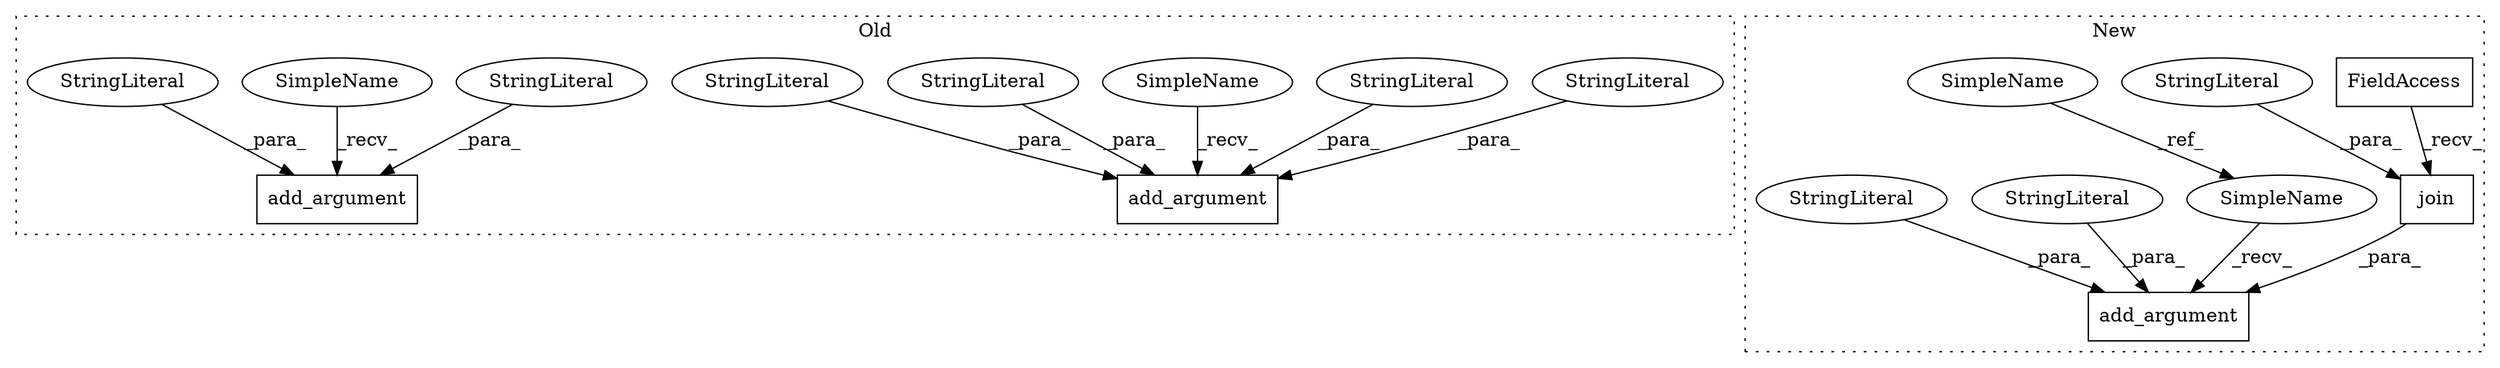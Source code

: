 digraph G {
subgraph cluster0 {
1 [label="add_argument" a="32" s="1221,1313" l="13,1" shape="box"];
3 [label="StringLiteral" a="45" s="1260" l="13" shape="ellipse"];
4 [label="StringLiteral" a="45" s="1234" l="4" shape="ellipse"];
5 [label="StringLiteral" a="45" s="1280" l="33" shape="ellipse"];
10 [label="add_argument" a="32" s="948,1036" l="13,1" shape="box"];
11 [label="StringLiteral" a="45" s="993" l="43" shape="ellipse"];
12 [label="StringLiteral" a="45" s="1239" l="20" shape="ellipse"];
14 [label="StringLiteral" a="45" s="961" l="18" shape="ellipse"];
17 [label="SimpleName" a="42" s="941" l="6" shape="ellipse"];
18 [label="SimpleName" a="42" s="1214" l="6" shape="ellipse"];
label = "Old";
style="dotted";
}
subgraph cluster1 {
2 [label="join" a="32" s="2472,2498" l="5,1" shape="box"];
6 [label="FieldAccess" a="22" s="2464" l="7" shape="box"];
7 [label="StringLiteral" a="45" s="2477" l="4" shape="ellipse"];
8 [label="add_argument" a="32" s="2431,2561" l="13,1" shape="box"];
9 [label="SimpleName" a="42" s="2111" l="6" shape="ellipse"];
13 [label="StringLiteral" a="45" s="2444" l="12" shape="ellipse"];
15 [label="StringLiteral" a="45" s="2500" l="61" shape="ellipse"];
16 [label="SimpleName" a="42" s="2424" l="6" shape="ellipse"];
label = "New";
style="dotted";
}
2 -> 8 [label="_para_"];
3 -> 1 [label="_para_"];
4 -> 1 [label="_para_"];
5 -> 1 [label="_para_"];
6 -> 2 [label="_recv_"];
7 -> 2 [label="_para_"];
9 -> 16 [label="_ref_"];
11 -> 10 [label="_para_"];
12 -> 1 [label="_para_"];
13 -> 8 [label="_para_"];
14 -> 10 [label="_para_"];
15 -> 8 [label="_para_"];
16 -> 8 [label="_recv_"];
17 -> 10 [label="_recv_"];
18 -> 1 [label="_recv_"];
}